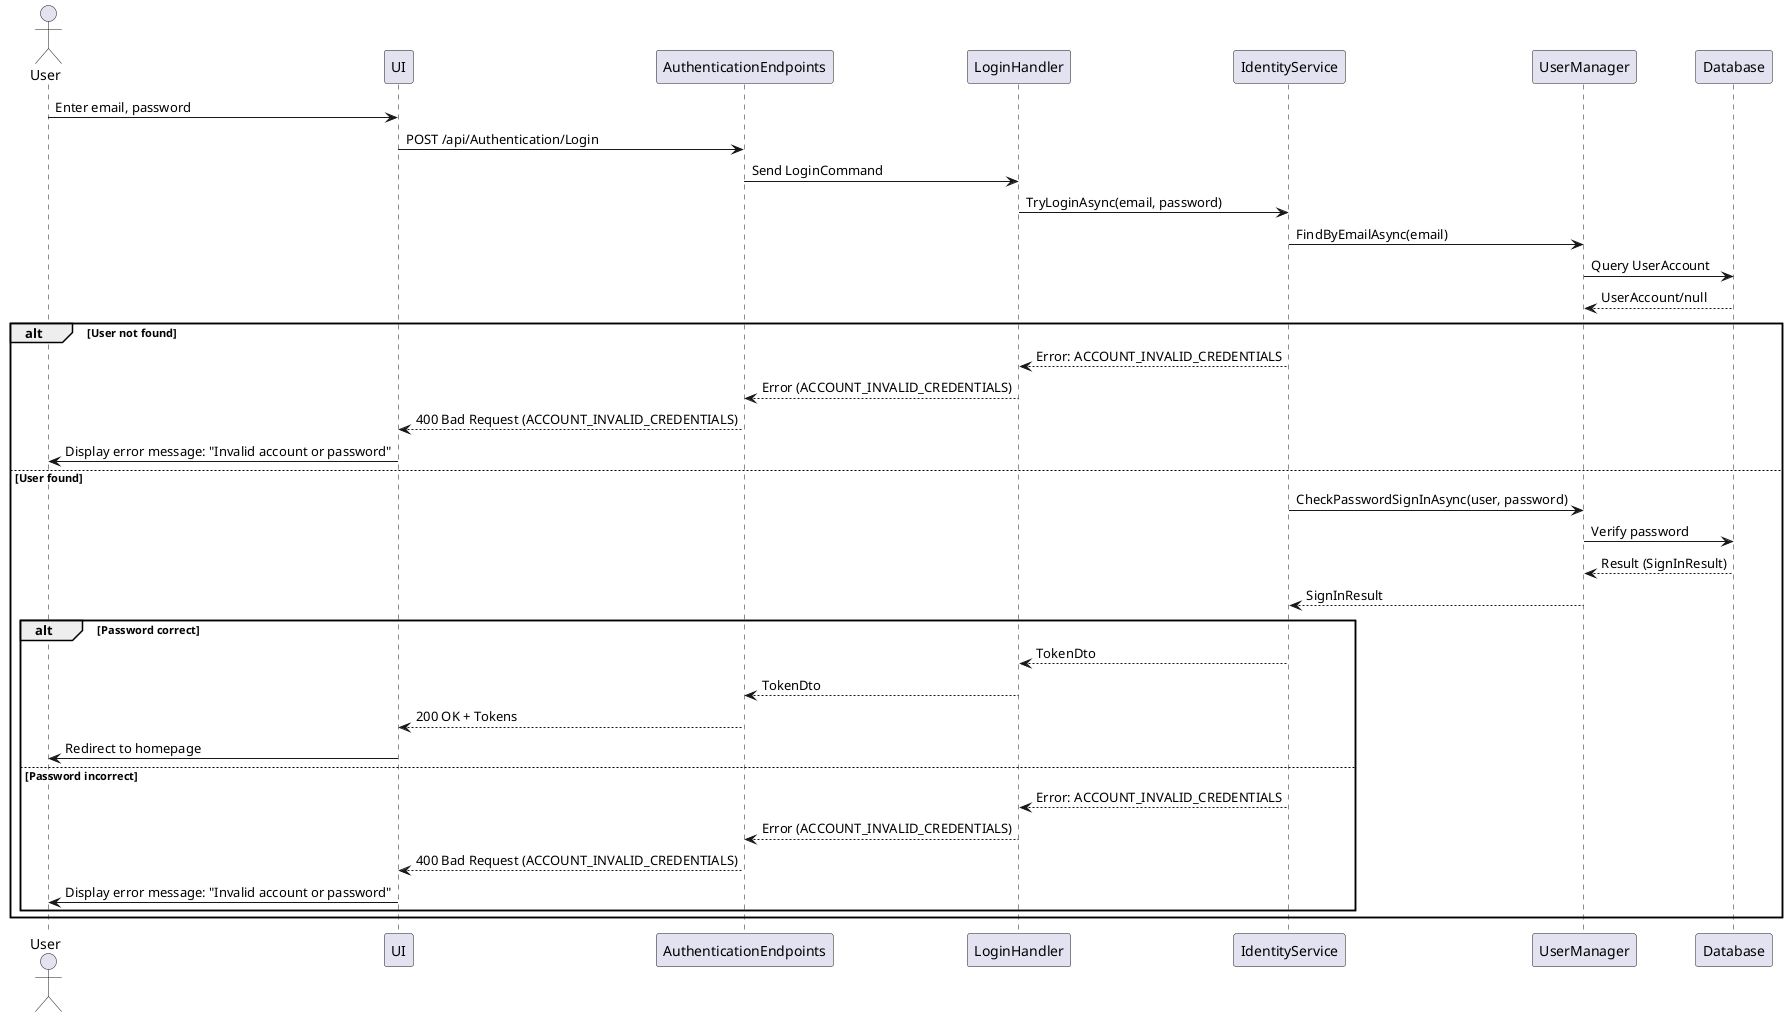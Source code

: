 @startuml
actor User
participant UI
participant AuthenticationEndpoints
participant LoginHandler
participant IdentityService
participant UserManager
participant Database

User -> UI : Enter email, password
UI -> AuthenticationEndpoints : POST /api/Authentication/Login
AuthenticationEndpoints -> LoginHandler : Send LoginCommand
LoginHandler -> IdentityService : TryLoginAsync(email, password)
IdentityService -> UserManager : FindByEmailAsync(email)
UserManager -> Database : Query UserAccount
Database --> UserManager : UserAccount/null
alt User not found
    IdentityService --> LoginHandler : Error: ACCOUNT_INVALID_CREDENTIALS
    LoginHandler --> AuthenticationEndpoints : Error (ACCOUNT_INVALID_CREDENTIALS)
    AuthenticationEndpoints --> UI : 400 Bad Request (ACCOUNT_INVALID_CREDENTIALS)
    UI -> User : Display error message: "Invalid account or password"
else User found
    IdentityService -> UserManager : CheckPasswordSignInAsync(user, password)
    UserManager -> Database : Verify password
    Database --> UserManager : Result (SignInResult)
    UserManager --> IdentityService : SignInResult
    alt Password correct
        IdentityService --> LoginHandler : TokenDto
        LoginHandler --> AuthenticationEndpoints : TokenDto
        AuthenticationEndpoints --> UI : 200 OK + Tokens
        UI -> User : Redirect to homepage
    else Password incorrect
        IdentityService --> LoginHandler : Error: ACCOUNT_INVALID_CREDENTIALS
        LoginHandler --> AuthenticationEndpoints : Error (ACCOUNT_INVALID_CREDENTIALS)
        AuthenticationEndpoints --> UI : 400 Bad Request (ACCOUNT_INVALID_CREDENTIALS)
        UI -> User :Display error message: "Invalid account or password"
    end
end
@enduml